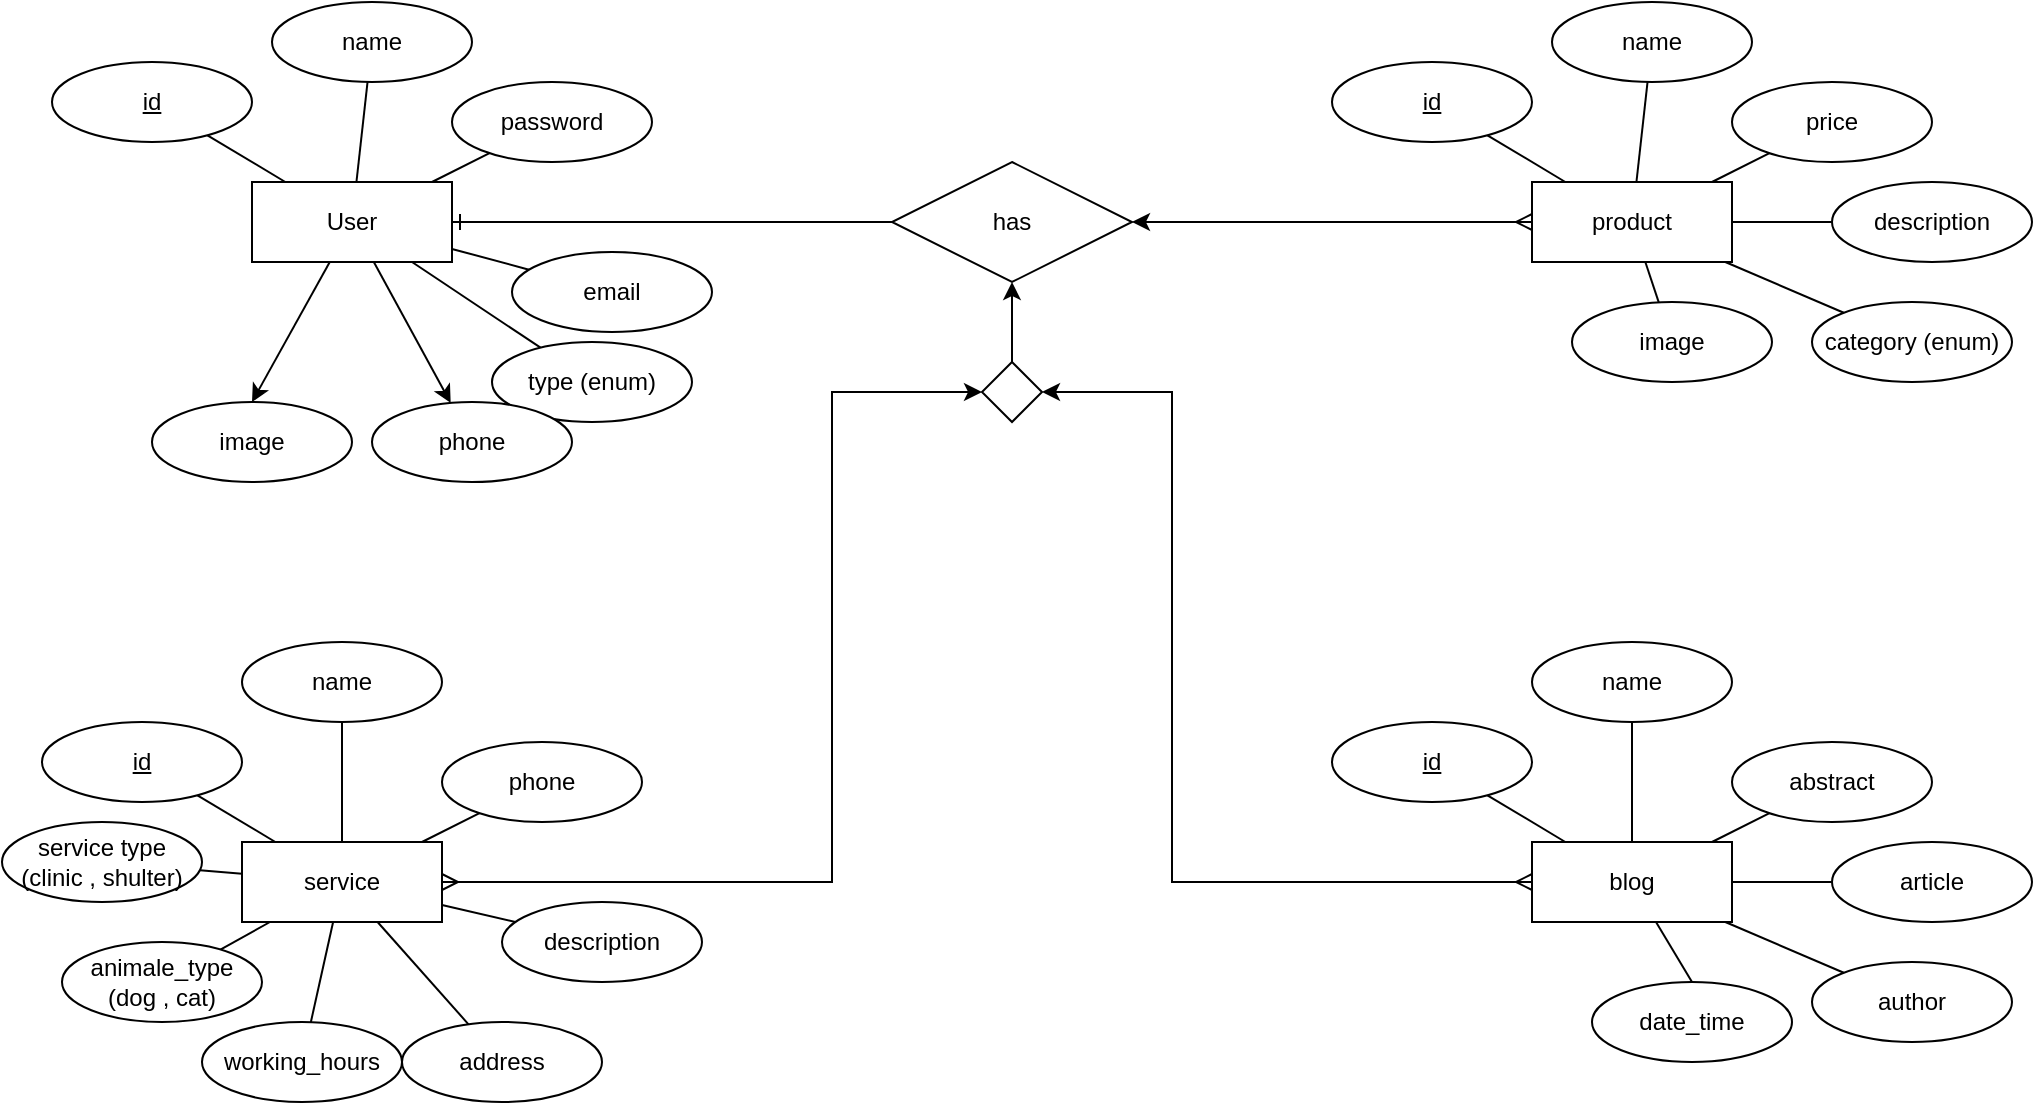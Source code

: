 <mxfile version="20.6.1" type="device" pages="2"><diagram name="ERD" id="_DdeFMS9vVvy5udslUKJ"><mxGraphModel dx="1718" dy="574" grid="1" gridSize="10" guides="1" tooltips="1" connect="1" arrows="1" fold="1" page="1" pageScale="1" pageWidth="850" pageHeight="1100" math="0" shadow="0"><root><mxCell id="0"/><mxCell id="1" parent="0"/><mxCell id="hcYkoc8l8q4l2c9Jf0n8-11" value="" style="rounded=0;orthogonalLoop=1;jettySize=auto;html=1;endArrow=none;endFill=0;" parent="1" source="hcYkoc8l8q4l2c9Jf0n8-1" target="hcYkoc8l8q4l2c9Jf0n8-9" edge="1"><mxGeometry relative="1" as="geometry"/></mxCell><mxCell id="hcYkoc8l8q4l2c9Jf0n8-12" style="rounded=0;orthogonalLoop=1;jettySize=auto;html=1;endArrow=none;endFill=0;" parent="1" source="hcYkoc8l8q4l2c9Jf0n8-1" target="hcYkoc8l8q4l2c9Jf0n8-8" edge="1"><mxGeometry relative="1" as="geometry"/></mxCell><mxCell id="hcYkoc8l8q4l2c9Jf0n8-14" style="rounded=0;orthogonalLoop=1;jettySize=auto;html=1;endArrow=none;endFill=0;" parent="1" source="hcYkoc8l8q4l2c9Jf0n8-1" target="hcYkoc8l8q4l2c9Jf0n8-4" edge="1"><mxGeometry relative="1" as="geometry"/></mxCell><mxCell id="hcYkoc8l8q4l2c9Jf0n8-15" style="rounded=0;orthogonalLoop=1;jettySize=auto;html=1;endArrow=none;endFill=0;" parent="1" source="hcYkoc8l8q4l2c9Jf0n8-1" target="hcYkoc8l8q4l2c9Jf0n8-3" edge="1"><mxGeometry relative="1" as="geometry"/></mxCell><mxCell id="hcYkoc8l8q4l2c9Jf0n8-16" style="rounded=0;orthogonalLoop=1;jettySize=auto;html=1;endArrow=none;endFill=0;" parent="1" source="hcYkoc8l8q4l2c9Jf0n8-1" target="hcYkoc8l8q4l2c9Jf0n8-10" edge="1"><mxGeometry relative="1" as="geometry"/></mxCell><mxCell id="hcYkoc8l8q4l2c9Jf0n8-29" style="rounded=0;orthogonalLoop=1;jettySize=auto;html=1;" parent="1" source="hcYkoc8l8q4l2c9Jf0n8-1" target="hcYkoc8l8q4l2c9Jf0n8-28" edge="1"><mxGeometry relative="1" as="geometry"/></mxCell><mxCell id="hcYkoc8l8q4l2c9Jf0n8-31" style="rounded=0;orthogonalLoop=1;jettySize=auto;html=1;entryX=0.5;entryY=0;entryDx=0;entryDy=0;" parent="1" source="hcYkoc8l8q4l2c9Jf0n8-1" target="hcYkoc8l8q4l2c9Jf0n8-30" edge="1"><mxGeometry relative="1" as="geometry"/></mxCell><mxCell id="hcYkoc8l8q4l2c9Jf0n8-1" value="User" style="whiteSpace=wrap;html=1;align=center;" parent="1" vertex="1"><mxGeometry x="30" y="295" width="100" height="40" as="geometry"/></mxCell><mxCell id="hcYkoc8l8q4l2c9Jf0n8-3" value="id" style="ellipse;whiteSpace=wrap;html=1;align=center;fontStyle=4;" parent="1" vertex="1"><mxGeometry x="-70" y="235" width="100" height="40" as="geometry"/></mxCell><mxCell id="hcYkoc8l8q4l2c9Jf0n8-4" value="name" style="ellipse;whiteSpace=wrap;html=1;align=center;" parent="1" vertex="1"><mxGeometry x="40" y="205" width="100" height="40" as="geometry"/></mxCell><mxCell id="hcYkoc8l8q4l2c9Jf0n8-8" value="password" style="ellipse;whiteSpace=wrap;html=1;align=center;" parent="1" vertex="1"><mxGeometry x="130" y="245" width="100" height="40" as="geometry"/></mxCell><mxCell id="hcYkoc8l8q4l2c9Jf0n8-9" value="email" style="ellipse;whiteSpace=wrap;html=1;align=center;" parent="1" vertex="1"><mxGeometry x="160" y="330" width="100" height="40" as="geometry"/></mxCell><mxCell id="hcYkoc8l8q4l2c9Jf0n8-10" value="type (enum)" style="ellipse;whiteSpace=wrap;html=1;align=center;" parent="1" vertex="1"><mxGeometry x="150" y="375" width="100" height="40" as="geometry"/></mxCell><mxCell id="hcYkoc8l8q4l2c9Jf0n8-17" value="" style="rounded=0;orthogonalLoop=1;jettySize=auto;html=1;endArrow=none;endFill=0;" parent="1" source="hcYkoc8l8q4l2c9Jf0n8-22" target="hcYkoc8l8q4l2c9Jf0n8-26" edge="1"><mxGeometry relative="1" as="geometry"/></mxCell><mxCell id="hcYkoc8l8q4l2c9Jf0n8-18" style="rounded=0;orthogonalLoop=1;jettySize=auto;html=1;endArrow=none;endFill=0;" parent="1" source="hcYkoc8l8q4l2c9Jf0n8-22" target="hcYkoc8l8q4l2c9Jf0n8-25" edge="1"><mxGeometry relative="1" as="geometry"/></mxCell><mxCell id="hcYkoc8l8q4l2c9Jf0n8-19" style="rounded=0;orthogonalLoop=1;jettySize=auto;html=1;endArrow=none;endFill=0;" parent="1" source="hcYkoc8l8q4l2c9Jf0n8-22" target="hcYkoc8l8q4l2c9Jf0n8-24" edge="1"><mxGeometry relative="1" as="geometry"/></mxCell><mxCell id="hcYkoc8l8q4l2c9Jf0n8-20" style="rounded=0;orthogonalLoop=1;jettySize=auto;html=1;endArrow=none;endFill=0;" parent="1" source="hcYkoc8l8q4l2c9Jf0n8-22" target="hcYkoc8l8q4l2c9Jf0n8-23" edge="1"><mxGeometry relative="1" as="geometry"/></mxCell><mxCell id="hcYkoc8l8q4l2c9Jf0n8-21" style="rounded=0;orthogonalLoop=1;jettySize=auto;html=1;endArrow=none;endFill=0;" parent="1" source="hcYkoc8l8q4l2c9Jf0n8-22" target="hcYkoc8l8q4l2c9Jf0n8-27" edge="1"><mxGeometry relative="1" as="geometry"/></mxCell><mxCell id="hcYkoc8l8q4l2c9Jf0n8-44" style="rounded=0;orthogonalLoop=1;jettySize=auto;html=1;endArrow=none;endFill=0;" parent="1" source="hcYkoc8l8q4l2c9Jf0n8-22" target="hcYkoc8l8q4l2c9Jf0n8-43" edge="1"><mxGeometry relative="1" as="geometry"/></mxCell><mxCell id="0FEW__iEZAMB7fjjOoaK-3" style="edgeStyle=orthogonalEdgeStyle;rounded=0;orthogonalLoop=1;jettySize=auto;html=1;entryX=1;entryY=0.5;entryDx=0;entryDy=0;startArrow=ERmany;startFill=0;endArrow=classic;endFill=1;" parent="1" source="hcYkoc8l8q4l2c9Jf0n8-22" target="DNZ8XDWT5fL4U8OHGWSv-3" edge="1"><mxGeometry relative="1" as="geometry"/></mxCell><mxCell id="hcYkoc8l8q4l2c9Jf0n8-22" value="product" style="whiteSpace=wrap;html=1;align=center;" parent="1" vertex="1"><mxGeometry x="670" y="295" width="100" height="40" as="geometry"/></mxCell><mxCell id="hcYkoc8l8q4l2c9Jf0n8-23" value="id" style="ellipse;whiteSpace=wrap;html=1;align=center;fontStyle=4;" parent="1" vertex="1"><mxGeometry x="570" y="235" width="100" height="40" as="geometry"/></mxCell><mxCell id="hcYkoc8l8q4l2c9Jf0n8-24" value="name" style="ellipse;whiteSpace=wrap;html=1;align=center;" parent="1" vertex="1"><mxGeometry x="680" y="205" width="100" height="40" as="geometry"/></mxCell><mxCell id="hcYkoc8l8q4l2c9Jf0n8-25" value="price" style="ellipse;whiteSpace=wrap;html=1;align=center;" parent="1" vertex="1"><mxGeometry x="770" y="245" width="100" height="40" as="geometry"/></mxCell><mxCell id="hcYkoc8l8q4l2c9Jf0n8-26" value="description" style="ellipse;whiteSpace=wrap;html=1;align=center;" parent="1" vertex="1"><mxGeometry x="820" y="295" width="100" height="40" as="geometry"/></mxCell><mxCell id="hcYkoc8l8q4l2c9Jf0n8-27" value="category (enum)" style="ellipse;whiteSpace=wrap;html=1;align=center;" parent="1" vertex="1"><mxGeometry x="810" y="355" width="100" height="40" as="geometry"/></mxCell><mxCell id="hcYkoc8l8q4l2c9Jf0n8-28" value="phone" style="ellipse;whiteSpace=wrap;html=1;align=center;" parent="1" vertex="1"><mxGeometry x="90" y="405" width="100" height="40" as="geometry"/></mxCell><mxCell id="hcYkoc8l8q4l2c9Jf0n8-30" value="image" style="ellipse;whiteSpace=wrap;html=1;align=center;" parent="1" vertex="1"><mxGeometry x="-20" y="405" width="100" height="40" as="geometry"/></mxCell><mxCell id="hcYkoc8l8q4l2c9Jf0n8-32" value="" style="rounded=0;orthogonalLoop=1;jettySize=auto;html=1;endArrow=none;endFill=0;" parent="1" source="hcYkoc8l8q4l2c9Jf0n8-37" target="hcYkoc8l8q4l2c9Jf0n8-41" edge="1"><mxGeometry relative="1" as="geometry"/></mxCell><mxCell id="hcYkoc8l8q4l2c9Jf0n8-33" style="rounded=0;orthogonalLoop=1;jettySize=auto;html=1;endArrow=none;endFill=0;" parent="1" source="hcYkoc8l8q4l2c9Jf0n8-37" target="hcYkoc8l8q4l2c9Jf0n8-40" edge="1"><mxGeometry relative="1" as="geometry"/></mxCell><mxCell id="hcYkoc8l8q4l2c9Jf0n8-34" style="rounded=0;orthogonalLoop=1;jettySize=auto;html=1;endArrow=none;endFill=0;" parent="1" source="hcYkoc8l8q4l2c9Jf0n8-37" target="hcYkoc8l8q4l2c9Jf0n8-39" edge="1"><mxGeometry relative="1" as="geometry"/></mxCell><mxCell id="hcYkoc8l8q4l2c9Jf0n8-35" style="rounded=0;orthogonalLoop=1;jettySize=auto;html=1;endArrow=none;endFill=0;" parent="1" source="hcYkoc8l8q4l2c9Jf0n8-37" target="hcYkoc8l8q4l2c9Jf0n8-38" edge="1"><mxGeometry relative="1" as="geometry"/></mxCell><mxCell id="hcYkoc8l8q4l2c9Jf0n8-36" style="rounded=0;orthogonalLoop=1;jettySize=auto;html=1;endArrow=none;endFill=0;" parent="1" source="hcYkoc8l8q4l2c9Jf0n8-37" target="hcYkoc8l8q4l2c9Jf0n8-42" edge="1"><mxGeometry relative="1" as="geometry"/></mxCell><mxCell id="DNZ8XDWT5fL4U8OHGWSv-6" style="edgeStyle=none;rounded=0;orthogonalLoop=1;jettySize=auto;html=1;endArrow=none;endFill=0;" parent="1" source="hcYkoc8l8q4l2c9Jf0n8-37" target="hcYkoc8l8q4l2c9Jf0n8-47" edge="1"><mxGeometry relative="1" as="geometry"/></mxCell><mxCell id="DNZ8XDWT5fL4U8OHGWSv-7" style="edgeStyle=none;rounded=0;orthogonalLoop=1;jettySize=auto;html=1;endArrow=none;endFill=0;" parent="1" source="hcYkoc8l8q4l2c9Jf0n8-37" target="hcYkoc8l8q4l2c9Jf0n8-45" edge="1"><mxGeometry relative="1" as="geometry"/></mxCell><mxCell id="DNZ8XDWT5fL4U8OHGWSv-8" style="edgeStyle=none;rounded=0;orthogonalLoop=1;jettySize=auto;html=1;endArrow=none;endFill=0;" parent="1" source="hcYkoc8l8q4l2c9Jf0n8-37" target="hcYkoc8l8q4l2c9Jf0n8-46" edge="1"><mxGeometry relative="1" as="geometry"/></mxCell><mxCell id="0FEW__iEZAMB7fjjOoaK-6" style="edgeStyle=orthogonalEdgeStyle;rounded=0;orthogonalLoop=1;jettySize=auto;html=1;entryX=0;entryY=0.5;entryDx=0;entryDy=0;startArrow=ERmany;startFill=0;endArrow=classic;endFill=1;" parent="1" source="hcYkoc8l8q4l2c9Jf0n8-37" target="0FEW__iEZAMB7fjjOoaK-4" edge="1"><mxGeometry relative="1" as="geometry"><Array as="points"><mxPoint x="320" y="645"/><mxPoint x="320" y="400"/></Array></mxGeometry></mxCell><mxCell id="hcYkoc8l8q4l2c9Jf0n8-37" value="service" style="whiteSpace=wrap;html=1;align=center;" parent="1" vertex="1"><mxGeometry x="25" y="625" width="100" height="40" as="geometry"/></mxCell><mxCell id="hcYkoc8l8q4l2c9Jf0n8-38" value="id" style="ellipse;whiteSpace=wrap;html=1;align=center;fontStyle=4;" parent="1" vertex="1"><mxGeometry x="-75" y="565" width="100" height="40" as="geometry"/></mxCell><mxCell id="hcYkoc8l8q4l2c9Jf0n8-39" value="name" style="ellipse;whiteSpace=wrap;html=1;align=center;" parent="1" vertex="1"><mxGeometry x="25" y="525" width="100" height="40" as="geometry"/></mxCell><mxCell id="hcYkoc8l8q4l2c9Jf0n8-40" value="phone" style="ellipse;whiteSpace=wrap;html=1;align=center;" parent="1" vertex="1"><mxGeometry x="125" y="575" width="100" height="40" as="geometry"/></mxCell><mxCell id="hcYkoc8l8q4l2c9Jf0n8-41" value="description" style="ellipse;whiteSpace=wrap;html=1;align=center;" parent="1" vertex="1"><mxGeometry x="155" y="655" width="100" height="40" as="geometry"/></mxCell><mxCell id="hcYkoc8l8q4l2c9Jf0n8-42" value="address" style="ellipse;whiteSpace=wrap;html=1;align=center;" parent="1" vertex="1"><mxGeometry x="105" y="715" width="100" height="40" as="geometry"/></mxCell><mxCell id="hcYkoc8l8q4l2c9Jf0n8-43" value="image" style="ellipse;whiteSpace=wrap;html=1;align=center;" parent="1" vertex="1"><mxGeometry x="690" y="355" width="100" height="40" as="geometry"/></mxCell><mxCell id="hcYkoc8l8q4l2c9Jf0n8-45" value="working_hours" style="ellipse;whiteSpace=wrap;html=1;align=center;" parent="1" vertex="1"><mxGeometry x="5" y="715" width="100" height="40" as="geometry"/></mxCell><mxCell id="hcYkoc8l8q4l2c9Jf0n8-46" value="animale_type (dog , cat)" style="ellipse;whiteSpace=wrap;html=1;align=center;" parent="1" vertex="1"><mxGeometry x="-65" y="675" width="100" height="40" as="geometry"/></mxCell><mxCell id="hcYkoc8l8q4l2c9Jf0n8-47" value="service type (clinic , shulter)" style="ellipse;whiteSpace=wrap;html=1;align=center;" parent="1" vertex="1"><mxGeometry x="-95" y="615" width="100" height="40" as="geometry"/></mxCell><mxCell id="hcYkoc8l8q4l2c9Jf0n8-48" value="" style="rounded=0;orthogonalLoop=1;jettySize=auto;html=1;endArrow=none;endFill=0;" parent="1" source="hcYkoc8l8q4l2c9Jf0n8-53" target="hcYkoc8l8q4l2c9Jf0n8-57" edge="1"><mxGeometry relative="1" as="geometry"/></mxCell><mxCell id="hcYkoc8l8q4l2c9Jf0n8-49" style="rounded=0;orthogonalLoop=1;jettySize=auto;html=1;endArrow=none;endFill=0;" parent="1" source="hcYkoc8l8q4l2c9Jf0n8-53" target="hcYkoc8l8q4l2c9Jf0n8-56" edge="1"><mxGeometry relative="1" as="geometry"/></mxCell><mxCell id="hcYkoc8l8q4l2c9Jf0n8-50" style="rounded=0;orthogonalLoop=1;jettySize=auto;html=1;endArrow=none;endFill=0;" parent="1" source="hcYkoc8l8q4l2c9Jf0n8-53" target="hcYkoc8l8q4l2c9Jf0n8-55" edge="1"><mxGeometry relative="1" as="geometry"/></mxCell><mxCell id="hcYkoc8l8q4l2c9Jf0n8-51" style="rounded=0;orthogonalLoop=1;jettySize=auto;html=1;endArrow=none;endFill=0;" parent="1" source="hcYkoc8l8q4l2c9Jf0n8-53" target="hcYkoc8l8q4l2c9Jf0n8-54" edge="1"><mxGeometry relative="1" as="geometry"/></mxCell><mxCell id="hcYkoc8l8q4l2c9Jf0n8-52" style="rounded=0;orthogonalLoop=1;jettySize=auto;html=1;endArrow=none;endFill=0;" parent="1" source="hcYkoc8l8q4l2c9Jf0n8-53" target="hcYkoc8l8q4l2c9Jf0n8-58" edge="1"><mxGeometry relative="1" as="geometry"/></mxCell><mxCell id="DNZ8XDWT5fL4U8OHGWSv-9" style="edgeStyle=none;rounded=0;orthogonalLoop=1;jettySize=auto;html=1;entryX=0.5;entryY=0;entryDx=0;entryDy=0;endArrow=none;endFill=0;" parent="1" source="hcYkoc8l8q4l2c9Jf0n8-53" target="hcYkoc8l8q4l2c9Jf0n8-59" edge="1"><mxGeometry relative="1" as="geometry"/></mxCell><mxCell id="hcYkoc8l8q4l2c9Jf0n8-53" value="blog" style="whiteSpace=wrap;html=1;align=center;" parent="1" vertex="1"><mxGeometry x="670" y="625" width="100" height="40" as="geometry"/></mxCell><mxCell id="hcYkoc8l8q4l2c9Jf0n8-54" value="id" style="ellipse;whiteSpace=wrap;html=1;align=center;fontStyle=4;" parent="1" vertex="1"><mxGeometry x="570" y="565" width="100" height="40" as="geometry"/></mxCell><mxCell id="hcYkoc8l8q4l2c9Jf0n8-55" value="name" style="ellipse;whiteSpace=wrap;html=1;align=center;" parent="1" vertex="1"><mxGeometry x="670" y="525" width="100" height="40" as="geometry"/></mxCell><mxCell id="hcYkoc8l8q4l2c9Jf0n8-56" value="abstract" style="ellipse;whiteSpace=wrap;html=1;align=center;" parent="1" vertex="1"><mxGeometry x="770" y="575" width="100" height="40" as="geometry"/></mxCell><mxCell id="hcYkoc8l8q4l2c9Jf0n8-57" value="article" style="ellipse;whiteSpace=wrap;html=1;align=center;" parent="1" vertex="1"><mxGeometry x="820" y="625" width="100" height="40" as="geometry"/></mxCell><mxCell id="hcYkoc8l8q4l2c9Jf0n8-58" value="author" style="ellipse;whiteSpace=wrap;html=1;align=center;" parent="1" vertex="1"><mxGeometry x="810" y="685" width="100" height="40" as="geometry"/></mxCell><mxCell id="hcYkoc8l8q4l2c9Jf0n8-59" value="date_time" style="ellipse;whiteSpace=wrap;html=1;align=center;" parent="1" vertex="1"><mxGeometry x="700" y="695" width="100" height="40" as="geometry"/></mxCell><mxCell id="DNZ8XDWT5fL4U8OHGWSv-4" style="rounded=0;orthogonalLoop=1;jettySize=auto;html=1;entryX=1;entryY=0.5;entryDx=0;entryDy=0;endArrow=ERone;endFill=0;" parent="1" source="DNZ8XDWT5fL4U8OHGWSv-3" target="hcYkoc8l8q4l2c9Jf0n8-1" edge="1"><mxGeometry relative="1" as="geometry"/></mxCell><mxCell id="DNZ8XDWT5fL4U8OHGWSv-3" value="has" style="shape=rhombus;perimeter=rhombusPerimeter;whiteSpace=wrap;html=1;align=center;" parent="1" vertex="1"><mxGeometry x="350" y="285" width="120" height="60" as="geometry"/></mxCell><mxCell id="0FEW__iEZAMB7fjjOoaK-8" style="edgeStyle=orthogonalEdgeStyle;rounded=0;orthogonalLoop=1;jettySize=auto;html=1;entryX=0.5;entryY=1;entryDx=0;entryDy=0;startArrow=none;startFill=0;endArrow=classic;endFill=1;" parent="1" source="0FEW__iEZAMB7fjjOoaK-4" target="DNZ8XDWT5fL4U8OHGWSv-3" edge="1"><mxGeometry relative="1" as="geometry"/></mxCell><mxCell id="0FEW__iEZAMB7fjjOoaK-4" value="" style="rhombus;whiteSpace=wrap;html=1;" parent="1" vertex="1"><mxGeometry x="395" y="385" width="30" height="30" as="geometry"/></mxCell><mxCell id="0FEW__iEZAMB7fjjOoaK-5" value="" style="edgeStyle=orthogonalEdgeStyle;rounded=0;orthogonalLoop=1;jettySize=auto;html=1;entryX=1;entryY=0.5;entryDx=0;entryDy=0;endArrow=classic;endFill=1;startArrow=ERmany;startFill=0;" parent="1" source="hcYkoc8l8q4l2c9Jf0n8-53" target="0FEW__iEZAMB7fjjOoaK-4" edge="1"><mxGeometry relative="1" as="geometry"><mxPoint x="680" y="690" as="sourcePoint"/><mxPoint x="410" y="345" as="targetPoint"/><Array as="points"><mxPoint x="490" y="645"/><mxPoint x="490" y="400"/></Array></mxGeometry></mxCell></root></mxGraphModel></diagram><diagram id="mnpYcJC-l00797L84SuP" name="Schema"><mxGraphModel dx="1718" dy="574" grid="1" gridSize="10" guides="1" tooltips="1" connect="1" arrows="1" fold="1" page="1" pageScale="1" pageWidth="850" pageHeight="1100" math="0" shadow="0"><root><mxCell id="0"/><mxCell id="1" parent="0"/><mxCell id="GTIWE_bA_Mmi0JpHPCEr-1" value="users" style="shape=table;startSize=30;container=1;collapsible=1;childLayout=tableLayout;fixedRows=1;rowLines=0;fontStyle=1;align=center;resizeLast=1;" parent="1" vertex="1"><mxGeometry x="260" y="30" width="340" height="270" as="geometry"/></mxCell><mxCell id="GTIWE_bA_Mmi0JpHPCEr-5" value="" style="shape=tableRow;horizontal=0;startSize=0;swimlaneHead=0;swimlaneBody=0;fillColor=none;collapsible=0;dropTarget=0;points=[[0,0.5],[1,0.5]];portConstraint=eastwest;top=0;left=0;right=0;bottom=1;" parent="GTIWE_bA_Mmi0JpHPCEr-1" vertex="1"><mxGeometry y="30" width="340" height="30" as="geometry"/></mxCell><mxCell id="GTIWE_bA_Mmi0JpHPCEr-6" value="PK" style="shape=partialRectangle;connectable=0;fillColor=none;top=0;left=0;bottom=0;right=0;fontStyle=1;overflow=hidden;" parent="GTIWE_bA_Mmi0JpHPCEr-5" vertex="1"><mxGeometry width="60" height="30" as="geometry"><mxRectangle width="60" height="30" as="alternateBounds"/></mxGeometry></mxCell><mxCell id="GTIWE_bA_Mmi0JpHPCEr-7" value="id" style="shape=partialRectangle;connectable=0;fillColor=none;top=0;left=0;bottom=0;right=0;align=left;spacingLeft=6;fontStyle=5;overflow=hidden;" parent="GTIWE_bA_Mmi0JpHPCEr-5" vertex="1"><mxGeometry x="60" width="280" height="30" as="geometry"><mxRectangle width="280" height="30" as="alternateBounds"/></mxGeometry></mxCell><mxCell id="GTIWE_bA_Mmi0JpHPCEr-8" value="" style="shape=tableRow;horizontal=0;startSize=0;swimlaneHead=0;swimlaneBody=0;fillColor=none;collapsible=0;dropTarget=0;points=[[0,0.5],[1,0.5]];portConstraint=eastwest;top=0;left=0;right=0;bottom=0;" parent="GTIWE_bA_Mmi0JpHPCEr-1" vertex="1"><mxGeometry y="60" width="340" height="30" as="geometry"/></mxCell><mxCell id="GTIWE_bA_Mmi0JpHPCEr-9" value="" style="shape=partialRectangle;connectable=0;fillColor=none;top=0;left=0;bottom=0;right=0;editable=1;overflow=hidden;" parent="GTIWE_bA_Mmi0JpHPCEr-8" vertex="1"><mxGeometry width="60" height="30" as="geometry"><mxRectangle width="60" height="30" as="alternateBounds"/></mxGeometry></mxCell><mxCell id="GTIWE_bA_Mmi0JpHPCEr-10" value="name : varchar(255) not null" style="shape=partialRectangle;connectable=0;fillColor=none;top=0;left=0;bottom=0;right=0;align=left;spacingLeft=6;overflow=hidden;" parent="GTIWE_bA_Mmi0JpHPCEr-8" vertex="1"><mxGeometry x="60" width="280" height="30" as="geometry"><mxRectangle width="280" height="30" as="alternateBounds"/></mxGeometry></mxCell><mxCell id="GTIWE_bA_Mmi0JpHPCEr-11" value="" style="shape=tableRow;horizontal=0;startSize=0;swimlaneHead=0;swimlaneBody=0;fillColor=none;collapsible=0;dropTarget=0;points=[[0,0.5],[1,0.5]];portConstraint=eastwest;top=0;left=0;right=0;bottom=0;" parent="GTIWE_bA_Mmi0JpHPCEr-1" vertex="1"><mxGeometry y="90" width="340" height="30" as="geometry"/></mxCell><mxCell id="GTIWE_bA_Mmi0JpHPCEr-12" value="" style="shape=partialRectangle;connectable=0;fillColor=none;top=0;left=0;bottom=0;right=0;editable=1;overflow=hidden;" parent="GTIWE_bA_Mmi0JpHPCEr-11" vertex="1"><mxGeometry width="60" height="30" as="geometry"><mxRectangle width="60" height="30" as="alternateBounds"/></mxGeometry></mxCell><mxCell id="GTIWE_bA_Mmi0JpHPCEr-13" value="email : varchar(255) not null" style="shape=partialRectangle;connectable=0;fillColor=none;top=0;left=0;bottom=0;right=0;align=left;spacingLeft=6;overflow=hidden;" parent="GTIWE_bA_Mmi0JpHPCEr-11" vertex="1"><mxGeometry x="60" width="280" height="30" as="geometry"><mxRectangle width="280" height="30" as="alternateBounds"/></mxGeometry></mxCell><mxCell id="GTIWE_bA_Mmi0JpHPCEr-53" value="" style="shape=tableRow;horizontal=0;startSize=0;swimlaneHead=0;swimlaneBody=0;fillColor=none;collapsible=0;dropTarget=0;points=[[0,0.5],[1,0.5]];portConstraint=eastwest;top=0;left=0;right=0;bottom=0;" parent="GTIWE_bA_Mmi0JpHPCEr-1" vertex="1"><mxGeometry y="120" width="340" height="30" as="geometry"/></mxCell><mxCell id="GTIWE_bA_Mmi0JpHPCEr-54" value="" style="shape=partialRectangle;connectable=0;fillColor=none;top=0;left=0;bottom=0;right=0;editable=1;overflow=hidden;" parent="GTIWE_bA_Mmi0JpHPCEr-53" vertex="1"><mxGeometry width="60" height="30" as="geometry"><mxRectangle width="60" height="30" as="alternateBounds"/></mxGeometry></mxCell><mxCell id="GTIWE_bA_Mmi0JpHPCEr-55" value="password : varchar(255) not null" style="shape=partialRectangle;connectable=0;fillColor=none;top=0;left=0;bottom=0;right=0;align=left;spacingLeft=6;overflow=hidden;" parent="GTIWE_bA_Mmi0JpHPCEr-53" vertex="1"><mxGeometry x="60" width="280" height="30" as="geometry"><mxRectangle width="280" height="30" as="alternateBounds"/></mxGeometry></mxCell><mxCell id="GTIWE_bA_Mmi0JpHPCEr-56" value="" style="shape=tableRow;horizontal=0;startSize=0;swimlaneHead=0;swimlaneBody=0;fillColor=none;collapsible=0;dropTarget=0;points=[[0,0.5],[1,0.5]];portConstraint=eastwest;top=0;left=0;right=0;bottom=0;" parent="GTIWE_bA_Mmi0JpHPCEr-1" vertex="1"><mxGeometry y="150" width="340" height="30" as="geometry"/></mxCell><mxCell id="GTIWE_bA_Mmi0JpHPCEr-57" value="" style="shape=partialRectangle;connectable=0;fillColor=none;top=0;left=0;bottom=0;right=0;editable=1;overflow=hidden;" parent="GTIWE_bA_Mmi0JpHPCEr-56" vertex="1"><mxGeometry width="60" height="30" as="geometry"><mxRectangle width="60" height="30" as="alternateBounds"/></mxGeometry></mxCell><mxCell id="GTIWE_bA_Mmi0JpHPCEr-58" value="type : enum(admin, user , suppler , doctor) not null" style="shape=partialRectangle;connectable=0;fillColor=none;top=0;left=0;bottom=0;right=0;align=left;spacingLeft=6;overflow=hidden;" parent="GTIWE_bA_Mmi0JpHPCEr-56" vertex="1"><mxGeometry x="60" width="280" height="30" as="geometry"><mxRectangle width="280" height="30" as="alternateBounds"/></mxGeometry></mxCell><mxCell id="GTIWE_bA_Mmi0JpHPCEr-59" value="" style="shape=tableRow;horizontal=0;startSize=0;swimlaneHead=0;swimlaneBody=0;fillColor=none;collapsible=0;dropTarget=0;points=[[0,0.5],[1,0.5]];portConstraint=eastwest;top=0;left=0;right=0;bottom=0;" parent="GTIWE_bA_Mmi0JpHPCEr-1" vertex="1"><mxGeometry y="180" width="340" height="30" as="geometry"/></mxCell><mxCell id="GTIWE_bA_Mmi0JpHPCEr-60" value="" style="shape=partialRectangle;connectable=0;fillColor=none;top=0;left=0;bottom=0;right=0;editable=1;overflow=hidden;" parent="GTIWE_bA_Mmi0JpHPCEr-59" vertex="1"><mxGeometry width="60" height="30" as="geometry"><mxRectangle width="60" height="30" as="alternateBounds"/></mxGeometry></mxCell><mxCell id="GTIWE_bA_Mmi0JpHPCEr-61" value="phone : varchar(255) " style="shape=partialRectangle;connectable=0;fillColor=none;top=0;left=0;bottom=0;right=0;align=left;spacingLeft=6;overflow=hidden;" parent="GTIWE_bA_Mmi0JpHPCEr-59" vertex="1"><mxGeometry x="60" width="280" height="30" as="geometry"><mxRectangle width="280" height="30" as="alternateBounds"/></mxGeometry></mxCell><mxCell id="GTIWE_bA_Mmi0JpHPCEr-62" value="" style="shape=tableRow;horizontal=0;startSize=0;swimlaneHead=0;swimlaneBody=0;fillColor=none;collapsible=0;dropTarget=0;points=[[0,0.5],[1,0.5]];portConstraint=eastwest;top=0;left=0;right=0;bottom=0;" parent="GTIWE_bA_Mmi0JpHPCEr-1" vertex="1"><mxGeometry y="210" width="340" height="30" as="geometry"/></mxCell><mxCell id="GTIWE_bA_Mmi0JpHPCEr-63" value="" style="shape=partialRectangle;connectable=0;fillColor=none;top=0;left=0;bottom=0;right=0;editable=1;overflow=hidden;" parent="GTIWE_bA_Mmi0JpHPCEr-62" vertex="1"><mxGeometry width="60" height="30" as="geometry"><mxRectangle width="60" height="30" as="alternateBounds"/></mxGeometry></mxCell><mxCell id="GTIWE_bA_Mmi0JpHPCEr-64" value="address : text" style="shape=partialRectangle;connectable=0;fillColor=none;top=0;left=0;bottom=0;right=0;align=left;spacingLeft=6;overflow=hidden;" parent="GTIWE_bA_Mmi0JpHPCEr-62" vertex="1"><mxGeometry x="60" width="280" height="30" as="geometry"><mxRectangle width="280" height="30" as="alternateBounds"/></mxGeometry></mxCell><mxCell id="GTIWE_bA_Mmi0JpHPCEr-65" value="" style="shape=tableRow;horizontal=0;startSize=0;swimlaneHead=0;swimlaneBody=0;fillColor=none;collapsible=0;dropTarget=0;points=[[0,0.5],[1,0.5]];portConstraint=eastwest;top=0;left=0;right=0;bottom=0;" parent="GTIWE_bA_Mmi0JpHPCEr-1" vertex="1"><mxGeometry y="240" width="340" height="30" as="geometry"/></mxCell><mxCell id="GTIWE_bA_Mmi0JpHPCEr-66" value="" style="shape=partialRectangle;connectable=0;fillColor=none;top=0;left=0;bottom=0;right=0;editable=1;overflow=hidden;" parent="GTIWE_bA_Mmi0JpHPCEr-65" vertex="1"><mxGeometry width="60" height="30" as="geometry"><mxRectangle width="60" height="30" as="alternateBounds"/></mxGeometry></mxCell><mxCell id="GTIWE_bA_Mmi0JpHPCEr-67" value="image : text" style="shape=partialRectangle;connectable=0;fillColor=none;top=0;left=0;bottom=0;right=0;align=left;spacingLeft=6;overflow=hidden;" parent="GTIWE_bA_Mmi0JpHPCEr-65" vertex="1"><mxGeometry x="60" width="280" height="30" as="geometry"><mxRectangle width="280" height="30" as="alternateBounds"/></mxGeometry></mxCell><mxCell id="GTIWE_bA_Mmi0JpHPCEr-14" value="services" style="shape=table;startSize=30;container=1;collapsible=1;childLayout=tableLayout;fixedRows=1;rowLines=0;fontStyle=1;align=center;resizeLast=1;" parent="1" vertex="1"><mxGeometry x="250" y="550" width="370" height="360" as="geometry"/></mxCell><mxCell id="GTIWE_bA_Mmi0JpHPCEr-15" value="" style="shape=tableRow;horizontal=0;startSize=0;swimlaneHead=0;swimlaneBody=0;fillColor=none;collapsible=0;dropTarget=0;points=[[0,0.5],[1,0.5]];portConstraint=eastwest;top=0;left=0;right=0;bottom=0;" parent="GTIWE_bA_Mmi0JpHPCEr-14" vertex="1"><mxGeometry y="30" width="370" height="30" as="geometry"/></mxCell><mxCell id="GTIWE_bA_Mmi0JpHPCEr-16" value="PK" style="shape=partialRectangle;connectable=0;fillColor=none;top=0;left=0;bottom=0;right=0;fontStyle=1;overflow=hidden;" parent="GTIWE_bA_Mmi0JpHPCEr-15" vertex="1"><mxGeometry width="60" height="30" as="geometry"><mxRectangle width="60" height="30" as="alternateBounds"/></mxGeometry></mxCell><mxCell id="GTIWE_bA_Mmi0JpHPCEr-17" value="id" style="shape=partialRectangle;connectable=0;fillColor=none;top=0;left=0;bottom=0;right=0;align=left;spacingLeft=6;fontStyle=5;overflow=hidden;" parent="GTIWE_bA_Mmi0JpHPCEr-15" vertex="1"><mxGeometry x="60" width="310" height="30" as="geometry"><mxRectangle width="310" height="30" as="alternateBounds"/></mxGeometry></mxCell><mxCell id="GTIWE_bA_Mmi0JpHPCEr-18" value="" style="shape=tableRow;horizontal=0;startSize=0;swimlaneHead=0;swimlaneBody=0;fillColor=none;collapsible=0;dropTarget=0;points=[[0,0.5],[1,0.5]];portConstraint=eastwest;top=0;left=0;right=0;bottom=1;" parent="GTIWE_bA_Mmi0JpHPCEr-14" vertex="1"><mxGeometry y="60" width="370" height="30" as="geometry"/></mxCell><mxCell id="GTIWE_bA_Mmi0JpHPCEr-19" value="FK" style="shape=partialRectangle;connectable=0;fillColor=none;top=0;left=0;bottom=0;right=0;fontStyle=1;overflow=hidden;" parent="GTIWE_bA_Mmi0JpHPCEr-18" vertex="1"><mxGeometry width="60" height="30" as="geometry"><mxRectangle width="60" height="30" as="alternateBounds"/></mxGeometry></mxCell><mxCell id="GTIWE_bA_Mmi0JpHPCEr-20" value="user_id" style="shape=partialRectangle;connectable=0;fillColor=none;top=0;left=0;bottom=0;right=0;align=left;spacingLeft=6;fontStyle=5;overflow=hidden;" parent="GTIWE_bA_Mmi0JpHPCEr-18" vertex="1"><mxGeometry x="60" width="310" height="30" as="geometry"><mxRectangle width="310" height="30" as="alternateBounds"/></mxGeometry></mxCell><mxCell id="GTIWE_bA_Mmi0JpHPCEr-21" value="" style="shape=tableRow;horizontal=0;startSize=0;swimlaneHead=0;swimlaneBody=0;fillColor=none;collapsible=0;dropTarget=0;points=[[0,0.5],[1,0.5]];portConstraint=eastwest;top=0;left=0;right=0;bottom=0;" parent="GTIWE_bA_Mmi0JpHPCEr-14" vertex="1"><mxGeometry y="90" width="370" height="30" as="geometry"/></mxCell><mxCell id="GTIWE_bA_Mmi0JpHPCEr-22" value="" style="shape=partialRectangle;connectable=0;fillColor=none;top=0;left=0;bottom=0;right=0;editable=1;overflow=hidden;" parent="GTIWE_bA_Mmi0JpHPCEr-21" vertex="1"><mxGeometry width="60" height="30" as="geometry"><mxRectangle width="60" height="30" as="alternateBounds"/></mxGeometry></mxCell><mxCell id="GTIWE_bA_Mmi0JpHPCEr-23" value="name : varchar(255) not null" style="shape=partialRectangle;connectable=0;fillColor=none;top=0;left=0;bottom=0;right=0;align=left;spacingLeft=6;overflow=hidden;" parent="GTIWE_bA_Mmi0JpHPCEr-21" vertex="1"><mxGeometry x="60" width="310" height="30" as="geometry"><mxRectangle width="310" height="30" as="alternateBounds"/></mxGeometry></mxCell><mxCell id="GTIWE_bA_Mmi0JpHPCEr-98" value="" style="shape=tableRow;horizontal=0;startSize=0;swimlaneHead=0;swimlaneBody=0;fillColor=none;collapsible=0;dropTarget=0;points=[[0,0.5],[1,0.5]];portConstraint=eastwest;top=0;left=0;right=0;bottom=0;" parent="GTIWE_bA_Mmi0JpHPCEr-14" vertex="1"><mxGeometry y="120" width="370" height="30" as="geometry"/></mxCell><mxCell id="GTIWE_bA_Mmi0JpHPCEr-99" value="" style="shape=partialRectangle;connectable=0;fillColor=none;top=0;left=0;bottom=0;right=0;editable=1;overflow=hidden;" parent="GTIWE_bA_Mmi0JpHPCEr-98" vertex="1"><mxGeometry width="60" height="30" as="geometry"><mxRectangle width="60" height="30" as="alternateBounds"/></mxGeometry></mxCell><mxCell id="GTIWE_bA_Mmi0JpHPCEr-100" value="phone : varchar(255) not null " style="shape=partialRectangle;connectable=0;fillColor=none;top=0;left=0;bottom=0;right=0;align=left;spacingLeft=6;overflow=hidden;" parent="GTIWE_bA_Mmi0JpHPCEr-98" vertex="1"><mxGeometry x="60" width="310" height="30" as="geometry"><mxRectangle width="310" height="30" as="alternateBounds"/></mxGeometry></mxCell><mxCell id="GTIWE_bA_Mmi0JpHPCEr-101" value="" style="shape=tableRow;horizontal=0;startSize=0;swimlaneHead=0;swimlaneBody=0;fillColor=none;collapsible=0;dropTarget=0;points=[[0,0.5],[1,0.5]];portConstraint=eastwest;top=0;left=0;right=0;bottom=0;" parent="GTIWE_bA_Mmi0JpHPCEr-14" vertex="1"><mxGeometry y="150" width="370" height="30" as="geometry"/></mxCell><mxCell id="GTIWE_bA_Mmi0JpHPCEr-102" value="" style="shape=partialRectangle;connectable=0;fillColor=none;top=0;left=0;bottom=0;right=0;editable=1;overflow=hidden;" parent="GTIWE_bA_Mmi0JpHPCEr-101" vertex="1"><mxGeometry width="60" height="30" as="geometry"><mxRectangle width="60" height="30" as="alternateBounds"/></mxGeometry></mxCell><mxCell id="GTIWE_bA_Mmi0JpHPCEr-103" value="address : text not null" style="shape=partialRectangle;connectable=0;fillColor=none;top=0;left=0;bottom=0;right=0;align=left;spacingLeft=6;overflow=hidden;" parent="GTIWE_bA_Mmi0JpHPCEr-101" vertex="1"><mxGeometry x="60" width="310" height="30" as="geometry"><mxRectangle width="310" height="30" as="alternateBounds"/></mxGeometry></mxCell><mxCell id="GTIWE_bA_Mmi0JpHPCEr-104" value="" style="shape=tableRow;horizontal=0;startSize=0;swimlaneHead=0;swimlaneBody=0;fillColor=none;collapsible=0;dropTarget=0;points=[[0,0.5],[1,0.5]];portConstraint=eastwest;top=0;left=0;right=0;bottom=0;" parent="GTIWE_bA_Mmi0JpHPCEr-14" vertex="1"><mxGeometry y="180" width="370" height="30" as="geometry"/></mxCell><mxCell id="GTIWE_bA_Mmi0JpHPCEr-105" value="" style="shape=partialRectangle;connectable=0;fillColor=none;top=0;left=0;bottom=0;right=0;editable=1;overflow=hidden;" parent="GTIWE_bA_Mmi0JpHPCEr-104" vertex="1"><mxGeometry width="60" height="30" as="geometry"><mxRectangle width="60" height="30" as="alternateBounds"/></mxGeometry></mxCell><mxCell id="GTIWE_bA_Mmi0JpHPCEr-106" value="working_hours : varchar(255) not null" style="shape=partialRectangle;connectable=0;fillColor=none;top=0;left=0;bottom=0;right=0;align=left;spacingLeft=6;overflow=hidden;" parent="GTIWE_bA_Mmi0JpHPCEr-104" vertex="1"><mxGeometry x="60" width="310" height="30" as="geometry"><mxRectangle width="310" height="30" as="alternateBounds"/></mxGeometry></mxCell><mxCell id="GTIWE_bA_Mmi0JpHPCEr-107" value="" style="shape=tableRow;horizontal=0;startSize=0;swimlaneHead=0;swimlaneBody=0;fillColor=none;collapsible=0;dropTarget=0;points=[[0,0.5],[1,0.5]];portConstraint=eastwest;top=0;left=0;right=0;bottom=0;" parent="GTIWE_bA_Mmi0JpHPCEr-14" vertex="1"><mxGeometry y="210" width="370" height="30" as="geometry"/></mxCell><mxCell id="GTIWE_bA_Mmi0JpHPCEr-108" value="" style="shape=partialRectangle;connectable=0;fillColor=none;top=0;left=0;bottom=0;right=0;editable=1;overflow=hidden;" parent="GTIWE_bA_Mmi0JpHPCEr-107" vertex="1"><mxGeometry width="60" height="30" as="geometry"><mxRectangle width="60" height="30" as="alternateBounds"/></mxGeometry></mxCell><mxCell id="GTIWE_bA_Mmi0JpHPCEr-109" value="description : text not null" style="shape=partialRectangle;connectable=0;fillColor=none;top=0;left=0;bottom=0;right=0;align=left;spacingLeft=6;overflow=hidden;" parent="GTIWE_bA_Mmi0JpHPCEr-107" vertex="1"><mxGeometry x="60" width="310" height="30" as="geometry"><mxRectangle width="310" height="30" as="alternateBounds"/></mxGeometry></mxCell><mxCell id="GTIWE_bA_Mmi0JpHPCEr-110" value="" style="shape=tableRow;horizontal=0;startSize=0;swimlaneHead=0;swimlaneBody=0;fillColor=none;collapsible=0;dropTarget=0;points=[[0,0.5],[1,0.5]];portConstraint=eastwest;top=0;left=0;right=0;bottom=0;" parent="GTIWE_bA_Mmi0JpHPCEr-14" vertex="1"><mxGeometry y="240" width="370" height="30" as="geometry"/></mxCell><mxCell id="GTIWE_bA_Mmi0JpHPCEr-111" value="" style="shape=partialRectangle;connectable=0;fillColor=none;top=0;left=0;bottom=0;right=0;editable=1;overflow=hidden;" parent="GTIWE_bA_Mmi0JpHPCEr-110" vertex="1"><mxGeometry width="60" height="30" as="geometry"><mxRectangle width="60" height="30" as="alternateBounds"/></mxGeometry></mxCell><mxCell id="GTIWE_bA_Mmi0JpHPCEr-112" value="service_type : enum(clinics , shelter) not null" style="shape=partialRectangle;connectable=0;fillColor=none;top=0;left=0;bottom=0;right=0;align=left;spacingLeft=6;overflow=hidden;" parent="GTIWE_bA_Mmi0JpHPCEr-110" vertex="1"><mxGeometry x="60" width="310" height="30" as="geometry"><mxRectangle width="310" height="30" as="alternateBounds"/></mxGeometry></mxCell><mxCell id="GTIWE_bA_Mmi0JpHPCEr-113" value="" style="shape=tableRow;horizontal=0;startSize=0;swimlaneHead=0;swimlaneBody=0;fillColor=none;collapsible=0;dropTarget=0;points=[[0,0.5],[1,0.5]];portConstraint=eastwest;top=0;left=0;right=0;bottom=0;" parent="GTIWE_bA_Mmi0JpHPCEr-14" vertex="1"><mxGeometry y="270" width="370" height="30" as="geometry"/></mxCell><mxCell id="GTIWE_bA_Mmi0JpHPCEr-114" value="" style="shape=partialRectangle;connectable=0;fillColor=none;top=0;left=0;bottom=0;right=0;editable=1;overflow=hidden;" parent="GTIWE_bA_Mmi0JpHPCEr-113" vertex="1"><mxGeometry width="60" height="30" as="geometry"><mxRectangle width="60" height="30" as="alternateBounds"/></mxGeometry></mxCell><mxCell id="GTIWE_bA_Mmi0JpHPCEr-115" value="animal_type : enum(cat , dog)" style="shape=partialRectangle;connectable=0;fillColor=none;top=0;left=0;bottom=0;right=0;align=left;spacingLeft=6;overflow=hidden;" parent="GTIWE_bA_Mmi0JpHPCEr-113" vertex="1"><mxGeometry x="60" width="310" height="30" as="geometry"><mxRectangle width="310" height="30" as="alternateBounds"/></mxGeometry></mxCell><mxCell id="xcotat7QdUuHpchjRIOr-4" value="" style="shape=tableRow;horizontal=0;startSize=0;swimlaneHead=0;swimlaneBody=0;fillColor=none;collapsible=0;dropTarget=0;points=[[0,0.5],[1,0.5]];portConstraint=eastwest;top=0;left=0;right=0;bottom=0;" parent="GTIWE_bA_Mmi0JpHPCEr-14" vertex="1"><mxGeometry y="300" width="370" height="30" as="geometry"/></mxCell><mxCell id="xcotat7QdUuHpchjRIOr-5" value="" style="shape=partialRectangle;connectable=0;fillColor=none;top=0;left=0;bottom=0;right=0;editable=1;overflow=hidden;" parent="xcotat7QdUuHpchjRIOr-4" vertex="1"><mxGeometry width="60" height="30" as="geometry"><mxRectangle width="60" height="30" as="alternateBounds"/></mxGeometry></mxCell><mxCell id="xcotat7QdUuHpchjRIOr-6" value="approval : enum(pending , approved , rejected ) not null" style="shape=partialRectangle;connectable=0;fillColor=none;top=0;left=0;bottom=0;right=0;align=left;spacingLeft=6;overflow=hidden;" parent="xcotat7QdUuHpchjRIOr-4" vertex="1"><mxGeometry x="60" width="310" height="30" as="geometry"><mxRectangle width="310" height="30" as="alternateBounds"/></mxGeometry></mxCell><mxCell id="si60EcWjuq-8w4CssgRJ-1" value="" style="shape=tableRow;horizontal=0;startSize=0;swimlaneHead=0;swimlaneBody=0;fillColor=none;collapsible=0;dropTarget=0;points=[[0,0.5],[1,0.5]];portConstraint=eastwest;top=0;left=0;right=0;bottom=0;" vertex="1" parent="GTIWE_bA_Mmi0JpHPCEr-14"><mxGeometry y="330" width="370" height="30" as="geometry"/></mxCell><mxCell id="si60EcWjuq-8w4CssgRJ-2" value="" style="shape=partialRectangle;connectable=0;fillColor=none;top=0;left=0;bottom=0;right=0;editable=1;overflow=hidden;" vertex="1" parent="si60EcWjuq-8w4CssgRJ-1"><mxGeometry width="60" height="30" as="geometry"><mxRectangle width="60" height="30" as="alternateBounds"/></mxGeometry></mxCell><mxCell id="si60EcWjuq-8w4CssgRJ-3" value="image : text not null" style="shape=partialRectangle;connectable=0;fillColor=none;top=0;left=0;bottom=0;right=0;align=left;spacingLeft=6;overflow=hidden;" vertex="1" parent="si60EcWjuq-8w4CssgRJ-1"><mxGeometry x="60" width="310" height="30" as="geometry"><mxRectangle width="310" height="30" as="alternateBounds"/></mxGeometry></mxCell><mxCell id="GTIWE_bA_Mmi0JpHPCEr-27" value="products" style="shape=table;startSize=30;container=1;collapsible=1;childLayout=tableLayout;fixedRows=1;rowLines=0;fontStyle=1;align=center;resizeLast=1;" parent="1" vertex="1"><mxGeometry x="-240" y="550" width="380" height="271" as="geometry"/></mxCell><mxCell id="GTIWE_bA_Mmi0JpHPCEr-28" value="" style="shape=tableRow;horizontal=0;startSize=0;swimlaneHead=0;swimlaneBody=0;fillColor=none;collapsible=0;dropTarget=0;points=[[0,0.5],[1,0.5]];portConstraint=eastwest;top=0;left=0;right=0;bottom=0;" parent="GTIWE_bA_Mmi0JpHPCEr-27" vertex="1"><mxGeometry y="30" width="380" height="30" as="geometry"/></mxCell><mxCell id="GTIWE_bA_Mmi0JpHPCEr-29" value="PK" style="shape=partialRectangle;connectable=0;fillColor=none;top=0;left=0;bottom=0;right=0;fontStyle=1;overflow=hidden;" parent="GTIWE_bA_Mmi0JpHPCEr-28" vertex="1"><mxGeometry width="60" height="30" as="geometry"><mxRectangle width="60" height="30" as="alternateBounds"/></mxGeometry></mxCell><mxCell id="GTIWE_bA_Mmi0JpHPCEr-30" value="id" style="shape=partialRectangle;connectable=0;fillColor=none;top=0;left=0;bottom=0;right=0;align=left;spacingLeft=6;fontStyle=5;overflow=hidden;" parent="GTIWE_bA_Mmi0JpHPCEr-28" vertex="1"><mxGeometry x="60" width="320" height="30" as="geometry"><mxRectangle width="320" height="30" as="alternateBounds"/></mxGeometry></mxCell><mxCell id="GTIWE_bA_Mmi0JpHPCEr-31" value="" style="shape=tableRow;horizontal=0;startSize=0;swimlaneHead=0;swimlaneBody=0;fillColor=none;collapsible=0;dropTarget=0;points=[[0,0.5],[1,0.5]];portConstraint=eastwest;top=0;left=0;right=0;bottom=1;" parent="GTIWE_bA_Mmi0JpHPCEr-27" vertex="1"><mxGeometry y="60" width="380" height="30" as="geometry"/></mxCell><mxCell id="GTIWE_bA_Mmi0JpHPCEr-32" value="FK" style="shape=partialRectangle;connectable=0;fillColor=none;top=0;left=0;bottom=0;right=0;fontStyle=1;overflow=hidden;" parent="GTIWE_bA_Mmi0JpHPCEr-31" vertex="1"><mxGeometry width="60" height="30" as="geometry"><mxRectangle width="60" height="30" as="alternateBounds"/></mxGeometry></mxCell><mxCell id="GTIWE_bA_Mmi0JpHPCEr-33" value="user_id" style="shape=partialRectangle;connectable=0;fillColor=none;top=0;left=0;bottom=0;right=0;align=left;spacingLeft=6;fontStyle=5;overflow=hidden;" parent="GTIWE_bA_Mmi0JpHPCEr-31" vertex="1"><mxGeometry x="60" width="320" height="30" as="geometry"><mxRectangle width="320" height="30" as="alternateBounds"/></mxGeometry></mxCell><mxCell id="GTIWE_bA_Mmi0JpHPCEr-34" value="" style="shape=tableRow;horizontal=0;startSize=0;swimlaneHead=0;swimlaneBody=0;fillColor=none;collapsible=0;dropTarget=0;points=[[0,0.5],[1,0.5]];portConstraint=eastwest;top=0;left=0;right=0;bottom=0;" parent="GTIWE_bA_Mmi0JpHPCEr-27" vertex="1"><mxGeometry y="90" width="380" height="30" as="geometry"/></mxCell><mxCell id="GTIWE_bA_Mmi0JpHPCEr-35" value="" style="shape=partialRectangle;connectable=0;fillColor=none;top=0;left=0;bottom=0;right=0;editable=1;overflow=hidden;" parent="GTIWE_bA_Mmi0JpHPCEr-34" vertex="1"><mxGeometry width="60" height="30" as="geometry"><mxRectangle width="60" height="30" as="alternateBounds"/></mxGeometry></mxCell><mxCell id="GTIWE_bA_Mmi0JpHPCEr-36" value="name : varchar(255) not nuill" style="shape=partialRectangle;connectable=0;fillColor=none;top=0;left=0;bottom=0;right=0;align=left;spacingLeft=6;overflow=hidden;" parent="GTIWE_bA_Mmi0JpHPCEr-34" vertex="1"><mxGeometry x="60" width="320" height="30" as="geometry"><mxRectangle width="320" height="30" as="alternateBounds"/></mxGeometry></mxCell><mxCell id="GTIWE_bA_Mmi0JpHPCEr-37" value="" style="shape=tableRow;horizontal=0;startSize=0;swimlaneHead=0;swimlaneBody=0;fillColor=none;collapsible=0;dropTarget=0;points=[[0,0.5],[1,0.5]];portConstraint=eastwest;top=0;left=0;right=0;bottom=0;" parent="GTIWE_bA_Mmi0JpHPCEr-27" vertex="1"><mxGeometry y="120" width="380" height="30" as="geometry"/></mxCell><mxCell id="GTIWE_bA_Mmi0JpHPCEr-38" value="" style="shape=partialRectangle;connectable=0;fillColor=none;top=0;left=0;bottom=0;right=0;editable=1;overflow=hidden;" parent="GTIWE_bA_Mmi0JpHPCEr-37" vertex="1"><mxGeometry width="60" height="30" as="geometry"><mxRectangle width="60" height="30" as="alternateBounds"/></mxGeometry></mxCell><mxCell id="GTIWE_bA_Mmi0JpHPCEr-39" value="price : float not null" style="shape=partialRectangle;connectable=0;fillColor=none;top=0;left=0;bottom=0;right=0;align=left;spacingLeft=6;overflow=hidden;" parent="GTIWE_bA_Mmi0JpHPCEr-37" vertex="1"><mxGeometry x="60" width="320" height="30" as="geometry"><mxRectangle width="320" height="30" as="alternateBounds"/></mxGeometry></mxCell><mxCell id="GTIWE_bA_Mmi0JpHPCEr-71" value="" style="shape=tableRow;horizontal=0;startSize=0;swimlaneHead=0;swimlaneBody=0;fillColor=none;collapsible=0;dropTarget=0;points=[[0,0.5],[1,0.5]];portConstraint=eastwest;top=0;left=0;right=0;bottom=0;" parent="GTIWE_bA_Mmi0JpHPCEr-27" vertex="1"><mxGeometry y="150" width="380" height="30" as="geometry"/></mxCell><mxCell id="GTIWE_bA_Mmi0JpHPCEr-72" value="" style="shape=partialRectangle;connectable=0;fillColor=none;top=0;left=0;bottom=0;right=0;editable=1;overflow=hidden;" parent="GTIWE_bA_Mmi0JpHPCEr-71" vertex="1"><mxGeometry width="60" height="30" as="geometry"><mxRectangle width="60" height="30" as="alternateBounds"/></mxGeometry></mxCell><mxCell id="GTIWE_bA_Mmi0JpHPCEr-73" value="description : text" style="shape=partialRectangle;connectable=0;fillColor=none;top=0;left=0;bottom=0;right=0;align=left;spacingLeft=6;overflow=hidden;" parent="GTIWE_bA_Mmi0JpHPCEr-71" vertex="1"><mxGeometry x="60" width="320" height="30" as="geometry"><mxRectangle width="320" height="30" as="alternateBounds"/></mxGeometry></mxCell><mxCell id="GTIWE_bA_Mmi0JpHPCEr-74" value="" style="shape=tableRow;horizontal=0;startSize=0;swimlaneHead=0;swimlaneBody=0;fillColor=none;collapsible=0;dropTarget=0;points=[[0,0.5],[1,0.5]];portConstraint=eastwest;top=0;left=0;right=0;bottom=0;" parent="GTIWE_bA_Mmi0JpHPCEr-27" vertex="1"><mxGeometry y="180" width="380" height="30" as="geometry"/></mxCell><mxCell id="GTIWE_bA_Mmi0JpHPCEr-75" value="" style="shape=partialRectangle;connectable=0;fillColor=none;top=0;left=0;bottom=0;right=0;editable=1;overflow=hidden;" parent="GTIWE_bA_Mmi0JpHPCEr-74" vertex="1"><mxGeometry width="60" height="30" as="geometry"><mxRectangle width="60" height="30" as="alternateBounds"/></mxGeometry></mxCell><mxCell id="GTIWE_bA_Mmi0JpHPCEr-76" value="category : eum (food, toys , accessories , beds , groomin)" style="shape=partialRectangle;connectable=0;fillColor=none;top=0;left=0;bottom=0;right=0;align=left;spacingLeft=6;overflow=hidden;" parent="GTIWE_bA_Mmi0JpHPCEr-74" vertex="1"><mxGeometry x="60" width="320" height="30" as="geometry"><mxRectangle width="320" height="30" as="alternateBounds"/></mxGeometry></mxCell><mxCell id="GTIWE_bA_Mmi0JpHPCEr-77" value="" style="shape=tableRow;horizontal=0;startSize=0;swimlaneHead=0;swimlaneBody=0;fillColor=none;collapsible=0;dropTarget=0;points=[[0,0.5],[1,0.5]];portConstraint=eastwest;top=0;left=0;right=0;bottom=0;" parent="GTIWE_bA_Mmi0JpHPCEr-27" vertex="1"><mxGeometry y="210" width="380" height="30" as="geometry"/></mxCell><mxCell id="GTIWE_bA_Mmi0JpHPCEr-78" value="" style="shape=partialRectangle;connectable=0;fillColor=none;top=0;left=0;bottom=0;right=0;editable=1;overflow=hidden;" parent="GTIWE_bA_Mmi0JpHPCEr-77" vertex="1"><mxGeometry width="60" height="30" as="geometry"><mxRectangle width="60" height="30" as="alternateBounds"/></mxGeometry></mxCell><mxCell id="GTIWE_bA_Mmi0JpHPCEr-79" value="image : text not null" style="shape=partialRectangle;connectable=0;fillColor=none;top=0;left=0;bottom=0;right=0;align=left;spacingLeft=6;overflow=hidden;" parent="GTIWE_bA_Mmi0JpHPCEr-77" vertex="1"><mxGeometry x="60" width="320" height="30" as="geometry"><mxRectangle width="320" height="30" as="alternateBounds"/></mxGeometry></mxCell><mxCell id="xcotat7QdUuHpchjRIOr-1" value="" style="shape=tableRow;horizontal=0;startSize=0;swimlaneHead=0;swimlaneBody=0;fillColor=none;collapsible=0;dropTarget=0;points=[[0,0.5],[1,0.5]];portConstraint=eastwest;top=0;left=0;right=0;bottom=0;" parent="GTIWE_bA_Mmi0JpHPCEr-27" vertex="1"><mxGeometry y="240" width="380" height="30" as="geometry"/></mxCell><mxCell id="xcotat7QdUuHpchjRIOr-2" value="" style="shape=partialRectangle;connectable=0;fillColor=none;top=0;left=0;bottom=0;right=0;editable=1;overflow=hidden;" parent="xcotat7QdUuHpchjRIOr-1" vertex="1"><mxGeometry width="60" height="30" as="geometry"><mxRectangle width="60" height="30" as="alternateBounds"/></mxGeometry></mxCell><mxCell id="xcotat7QdUuHpchjRIOr-3" value="approval : enum(pending , approved , rejected ) not null" style="shape=partialRectangle;connectable=0;fillColor=none;top=0;left=0;bottom=0;right=0;align=left;spacingLeft=6;overflow=hidden;" parent="xcotat7QdUuHpchjRIOr-1" vertex="1"><mxGeometry x="60" width="320" height="30" as="geometry"><mxRectangle width="320" height="30" as="alternateBounds"/></mxGeometry></mxCell><mxCell id="GTIWE_bA_Mmi0JpHPCEr-40" value="blogs" style="shape=table;startSize=30;container=1;collapsible=1;childLayout=tableLayout;fixedRows=1;rowLines=0;fontStyle=1;align=center;resizeLast=1;" parent="1" vertex="1"><mxGeometry x="700" y="550" width="270" height="240" as="geometry"/></mxCell><mxCell id="GTIWE_bA_Mmi0JpHPCEr-41" value="" style="shape=tableRow;horizontal=0;startSize=0;swimlaneHead=0;swimlaneBody=0;fillColor=none;collapsible=0;dropTarget=0;points=[[0,0.5],[1,0.5]];portConstraint=eastwest;top=0;left=0;right=0;bottom=0;" parent="GTIWE_bA_Mmi0JpHPCEr-40" vertex="1"><mxGeometry y="30" width="270" height="30" as="geometry"/></mxCell><mxCell id="GTIWE_bA_Mmi0JpHPCEr-42" value="PK" style="shape=partialRectangle;connectable=0;fillColor=none;top=0;left=0;bottom=0;right=0;fontStyle=1;overflow=hidden;" parent="GTIWE_bA_Mmi0JpHPCEr-41" vertex="1"><mxGeometry width="60" height="30" as="geometry"><mxRectangle width="60" height="30" as="alternateBounds"/></mxGeometry></mxCell><mxCell id="GTIWE_bA_Mmi0JpHPCEr-43" value="id" style="shape=partialRectangle;connectable=0;fillColor=none;top=0;left=0;bottom=0;right=0;align=left;spacingLeft=6;fontStyle=5;overflow=hidden;" parent="GTIWE_bA_Mmi0JpHPCEr-41" vertex="1"><mxGeometry x="60" width="210" height="30" as="geometry"><mxRectangle width="210" height="30" as="alternateBounds"/></mxGeometry></mxCell><mxCell id="GTIWE_bA_Mmi0JpHPCEr-44" value="" style="shape=tableRow;horizontal=0;startSize=0;swimlaneHead=0;swimlaneBody=0;fillColor=none;collapsible=0;dropTarget=0;points=[[0,0.5],[1,0.5]];portConstraint=eastwest;top=0;left=0;right=0;bottom=1;" parent="GTIWE_bA_Mmi0JpHPCEr-40" vertex="1"><mxGeometry y="60" width="270" height="30" as="geometry"/></mxCell><mxCell id="GTIWE_bA_Mmi0JpHPCEr-45" value="FK" style="shape=partialRectangle;connectable=0;fillColor=none;top=0;left=0;bottom=0;right=0;fontStyle=1;overflow=hidden;" parent="GTIWE_bA_Mmi0JpHPCEr-44" vertex="1"><mxGeometry width="60" height="30" as="geometry"><mxRectangle width="60" height="30" as="alternateBounds"/></mxGeometry></mxCell><mxCell id="GTIWE_bA_Mmi0JpHPCEr-46" value="user_id" style="shape=partialRectangle;connectable=0;fillColor=none;top=0;left=0;bottom=0;right=0;align=left;spacingLeft=6;fontStyle=5;overflow=hidden;" parent="GTIWE_bA_Mmi0JpHPCEr-44" vertex="1"><mxGeometry x="60" width="210" height="30" as="geometry"><mxRectangle width="210" height="30" as="alternateBounds"/></mxGeometry></mxCell><mxCell id="GTIWE_bA_Mmi0JpHPCEr-47" value="" style="shape=tableRow;horizontal=0;startSize=0;swimlaneHead=0;swimlaneBody=0;fillColor=none;collapsible=0;dropTarget=0;points=[[0,0.5],[1,0.5]];portConstraint=eastwest;top=0;left=0;right=0;bottom=0;" parent="GTIWE_bA_Mmi0JpHPCEr-40" vertex="1"><mxGeometry y="90" width="270" height="30" as="geometry"/></mxCell><mxCell id="GTIWE_bA_Mmi0JpHPCEr-48" value="" style="shape=partialRectangle;connectable=0;fillColor=none;top=0;left=0;bottom=0;right=0;editable=1;overflow=hidden;" parent="GTIWE_bA_Mmi0JpHPCEr-47" vertex="1"><mxGeometry width="60" height="30" as="geometry"><mxRectangle width="60" height="30" as="alternateBounds"/></mxGeometry></mxCell><mxCell id="GTIWE_bA_Mmi0JpHPCEr-49" value="time : datatime not null" style="shape=partialRectangle;connectable=0;fillColor=none;top=0;left=0;bottom=0;right=0;align=left;spacingLeft=6;overflow=hidden;" parent="GTIWE_bA_Mmi0JpHPCEr-47" vertex="1"><mxGeometry x="60" width="210" height="30" as="geometry"><mxRectangle width="210" height="30" as="alternateBounds"/></mxGeometry></mxCell><mxCell id="GTIWE_bA_Mmi0JpHPCEr-86" value="" style="shape=tableRow;horizontal=0;startSize=0;swimlaneHead=0;swimlaneBody=0;fillColor=none;collapsible=0;dropTarget=0;points=[[0,0.5],[1,0.5]];portConstraint=eastwest;top=0;left=0;right=0;bottom=0;" parent="GTIWE_bA_Mmi0JpHPCEr-40" vertex="1"><mxGeometry y="120" width="270" height="30" as="geometry"/></mxCell><mxCell id="GTIWE_bA_Mmi0JpHPCEr-87" value="" style="shape=partialRectangle;connectable=0;fillColor=none;top=0;left=0;bottom=0;right=0;editable=1;overflow=hidden;" parent="GTIWE_bA_Mmi0JpHPCEr-86" vertex="1"><mxGeometry width="60" height="30" as="geometry"><mxRectangle width="60" height="30" as="alternateBounds"/></mxGeometry></mxCell><mxCell id="GTIWE_bA_Mmi0JpHPCEr-88" value="title : varchar(255) not null" style="shape=partialRectangle;connectable=0;fillColor=none;top=0;left=0;bottom=0;right=0;align=left;spacingLeft=6;overflow=hidden;" parent="GTIWE_bA_Mmi0JpHPCEr-86" vertex="1"><mxGeometry x="60" width="210" height="30" as="geometry"><mxRectangle width="210" height="30" as="alternateBounds"/></mxGeometry></mxCell><mxCell id="GTIWE_bA_Mmi0JpHPCEr-89" value="" style="shape=tableRow;horizontal=0;startSize=0;swimlaneHead=0;swimlaneBody=0;fillColor=none;collapsible=0;dropTarget=0;points=[[0,0.5],[1,0.5]];portConstraint=eastwest;top=0;left=0;right=0;bottom=0;" parent="GTIWE_bA_Mmi0JpHPCEr-40" vertex="1"><mxGeometry y="150" width="270" height="30" as="geometry"/></mxCell><mxCell id="GTIWE_bA_Mmi0JpHPCEr-90" value="" style="shape=partialRectangle;connectable=0;fillColor=none;top=0;left=0;bottom=0;right=0;editable=1;overflow=hidden;" parent="GTIWE_bA_Mmi0JpHPCEr-89" vertex="1"><mxGeometry width="60" height="30" as="geometry"><mxRectangle width="60" height="30" as="alternateBounds"/></mxGeometry></mxCell><mxCell id="GTIWE_bA_Mmi0JpHPCEr-91" value="abstract : text" style="shape=partialRectangle;connectable=0;fillColor=none;top=0;left=0;bottom=0;right=0;align=left;spacingLeft=6;overflow=hidden;" parent="GTIWE_bA_Mmi0JpHPCEr-89" vertex="1"><mxGeometry x="60" width="210" height="30" as="geometry"><mxRectangle width="210" height="30" as="alternateBounds"/></mxGeometry></mxCell><mxCell id="GTIWE_bA_Mmi0JpHPCEr-92" value="" style="shape=tableRow;horizontal=0;startSize=0;swimlaneHead=0;swimlaneBody=0;fillColor=none;collapsible=0;dropTarget=0;points=[[0,0.5],[1,0.5]];portConstraint=eastwest;top=0;left=0;right=0;bottom=0;" parent="GTIWE_bA_Mmi0JpHPCEr-40" vertex="1"><mxGeometry y="180" width="270" height="30" as="geometry"/></mxCell><mxCell id="GTIWE_bA_Mmi0JpHPCEr-93" value="" style="shape=partialRectangle;connectable=0;fillColor=none;top=0;left=0;bottom=0;right=0;editable=1;overflow=hidden;" parent="GTIWE_bA_Mmi0JpHPCEr-92" vertex="1"><mxGeometry width="60" height="30" as="geometry"><mxRectangle width="60" height="30" as="alternateBounds"/></mxGeometry></mxCell><mxCell id="GTIWE_bA_Mmi0JpHPCEr-94" value="article : text " style="shape=partialRectangle;connectable=0;fillColor=none;top=0;left=0;bottom=0;right=0;align=left;spacingLeft=6;overflow=hidden;" parent="GTIWE_bA_Mmi0JpHPCEr-92" vertex="1"><mxGeometry x="60" width="210" height="30" as="geometry"><mxRectangle width="210" height="30" as="alternateBounds"/></mxGeometry></mxCell><mxCell id="si60EcWjuq-8w4CssgRJ-4" value="" style="shape=tableRow;horizontal=0;startSize=0;swimlaneHead=0;swimlaneBody=0;fillColor=none;collapsible=0;dropTarget=0;points=[[0,0.5],[1,0.5]];portConstraint=eastwest;top=0;left=0;right=0;bottom=0;" vertex="1" parent="GTIWE_bA_Mmi0JpHPCEr-40"><mxGeometry y="210" width="270" height="30" as="geometry"/></mxCell><mxCell id="si60EcWjuq-8w4CssgRJ-5" value="" style="shape=partialRectangle;connectable=0;fillColor=none;top=0;left=0;bottom=0;right=0;editable=1;overflow=hidden;" vertex="1" parent="si60EcWjuq-8w4CssgRJ-4"><mxGeometry width="60" height="30" as="geometry"><mxRectangle width="60" height="30" as="alternateBounds"/></mxGeometry></mxCell><mxCell id="si60EcWjuq-8w4CssgRJ-6" value="image : text not null" style="shape=partialRectangle;connectable=0;fillColor=none;top=0;left=0;bottom=0;right=0;align=left;spacingLeft=6;overflow=hidden;" vertex="1" parent="si60EcWjuq-8w4CssgRJ-4"><mxGeometry x="60" width="210" height="30" as="geometry"><mxRectangle width="210" height="30" as="alternateBounds"/></mxGeometry></mxCell><mxCell id="GTIWE_bA_Mmi0JpHPCEr-122" style="edgeStyle=orthogonalEdgeStyle;rounded=0;orthogonalLoop=1;jettySize=auto;html=1;entryX=0;entryY=0.5;entryDx=0;entryDy=0;startArrow=none;startFill=0;endArrow=ERone;endFill=0;" parent="1" source="GTIWE_bA_Mmi0JpHPCEr-116" target="GTIWE_bA_Mmi0JpHPCEr-5" edge="1"><mxGeometry relative="1" as="geometry"/></mxCell><mxCell id="GTIWE_bA_Mmi0JpHPCEr-123" style="edgeStyle=orthogonalEdgeStyle;rounded=0;orthogonalLoop=1;jettySize=auto;html=1;entryX=0;entryY=0.5;entryDx=0;entryDy=0;startArrow=classic;startFill=1;endArrow=ERmany;endFill=0;" parent="1" source="GTIWE_bA_Mmi0JpHPCEr-116" target="GTIWE_bA_Mmi0JpHPCEr-31" edge="1"><mxGeometry relative="1" as="geometry"><Array as="points"><mxPoint x="-270" y="400"/><mxPoint x="-270" y="625"/></Array></mxGeometry></mxCell><mxCell id="GTIWE_bA_Mmi0JpHPCEr-124" style="edgeStyle=orthogonalEdgeStyle;rounded=0;orthogonalLoop=1;jettySize=auto;html=1;entryX=0;entryY=0.5;entryDx=0;entryDy=0;startArrow=classic;startFill=1;endArrow=ERmany;endFill=0;" parent="1" source="GTIWE_bA_Mmi0JpHPCEr-116" target="GTIWE_bA_Mmi0JpHPCEr-18" edge="1"><mxGeometry relative="1" as="geometry"/></mxCell><mxCell id="GTIWE_bA_Mmi0JpHPCEr-125" style="edgeStyle=orthogonalEdgeStyle;rounded=0;orthogonalLoop=1;jettySize=auto;html=1;entryX=0;entryY=0.5;entryDx=0;entryDy=0;startArrow=classic;startFill=1;endArrow=ERmany;endFill=0;" parent="1" source="GTIWE_bA_Mmi0JpHPCEr-116" target="GTIWE_bA_Mmi0JpHPCEr-44" edge="1"><mxGeometry relative="1" as="geometry"><Array as="points"><mxPoint x="660" y="400"/><mxPoint x="660" y="625"/></Array></mxGeometry></mxCell><mxCell id="GTIWE_bA_Mmi0JpHPCEr-116" value="" style="rhombus;whiteSpace=wrap;html=1;" parent="1" vertex="1"><mxGeometry x="190" y="380" width="40" height="40" as="geometry"/></mxCell></root></mxGraphModel></diagram></mxfile>